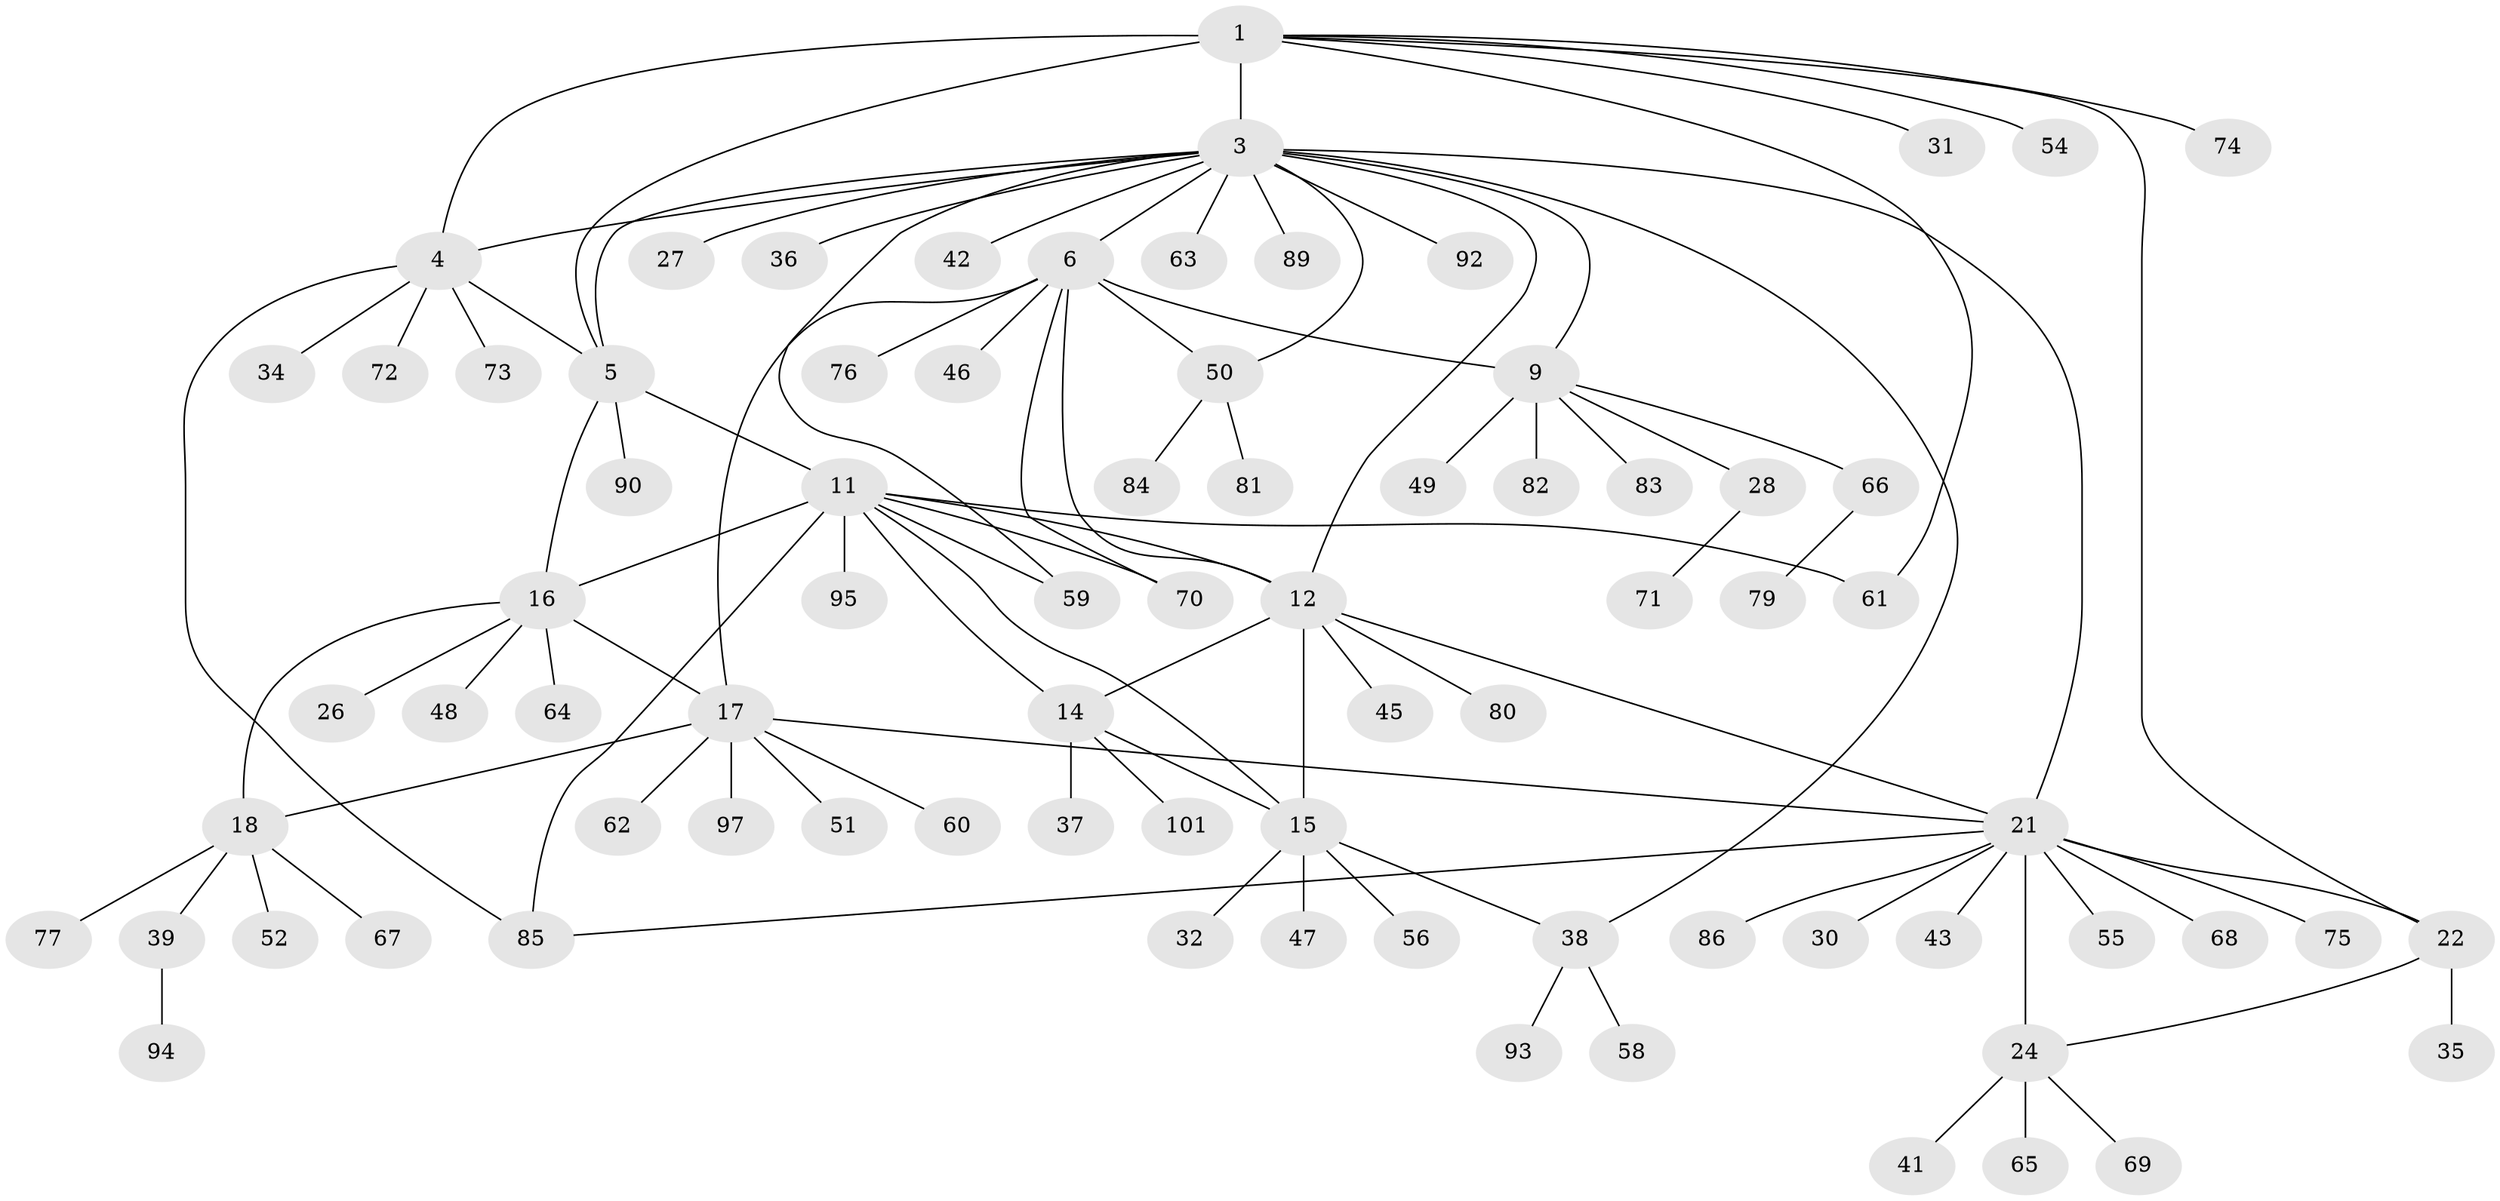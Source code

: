 // Generated by graph-tools (version 1.1) at 2025/52/02/27/25 19:52:19]
// undirected, 78 vertices, 100 edges
graph export_dot {
graph [start="1"]
  node [color=gray90,style=filled];
  1 [super="+2"];
  3 [super="+8"];
  4 [super="+29"];
  5 [super="+40"];
  6 [super="+7"];
  9 [super="+10"];
  11 [super="+53"];
  12 [super="+13"];
  14 [super="+33"];
  15 [super="+44"];
  16 [super="+88"];
  17 [super="+20"];
  18 [super="+19"];
  21 [super="+23"];
  22;
  24 [super="+25"];
  26;
  27;
  28;
  30;
  31;
  32;
  34;
  35;
  36;
  37;
  38 [super="+100"];
  39;
  41;
  42;
  43 [super="+91"];
  45;
  46;
  47;
  48 [super="+57"];
  49;
  50 [super="+98"];
  51;
  52;
  54;
  55;
  56;
  58;
  59;
  60;
  61 [super="+102"];
  62;
  63;
  64;
  65;
  66;
  67;
  68;
  69;
  70;
  71;
  72 [super="+78"];
  73;
  74 [super="+87"];
  75;
  76;
  77;
  79 [super="+99"];
  80;
  81;
  82 [super="+103"];
  83;
  84;
  85 [super="+96"];
  86;
  89;
  90;
  92;
  93;
  94;
  95;
  97;
  101;
  1 -- 3 [weight=2];
  1 -- 4 [weight=2];
  1 -- 5 [weight=2];
  1 -- 22;
  1 -- 31;
  1 -- 54;
  1 -- 61;
  1 -- 74;
  3 -- 4;
  3 -- 5;
  3 -- 27;
  3 -- 36;
  3 -- 50;
  3 -- 59;
  3 -- 89;
  3 -- 92;
  3 -- 12;
  3 -- 6 [weight=2];
  3 -- 9 [weight=2];
  3 -- 42;
  3 -- 21;
  3 -- 63;
  3 -- 38;
  4 -- 5;
  4 -- 34;
  4 -- 72;
  4 -- 73;
  4 -- 85;
  5 -- 16;
  5 -- 90;
  5 -- 11;
  6 -- 9 [weight=4];
  6 -- 46;
  6 -- 50;
  6 -- 12;
  6 -- 17;
  6 -- 70;
  6 -- 76;
  9 -- 28;
  9 -- 49;
  9 -- 66;
  9 -- 83;
  9 -- 82;
  11 -- 12 [weight=2];
  11 -- 14;
  11 -- 15;
  11 -- 16;
  11 -- 59;
  11 -- 70;
  11 -- 95;
  11 -- 61;
  11 -- 85;
  12 -- 14 [weight=2];
  12 -- 15 [weight=2];
  12 -- 45;
  12 -- 80;
  12 -- 21;
  14 -- 15;
  14 -- 37;
  14 -- 101;
  15 -- 32;
  15 -- 38;
  15 -- 56;
  15 -- 47;
  16 -- 17 [weight=2];
  16 -- 18 [weight=2];
  16 -- 26;
  16 -- 48;
  16 -- 64;
  17 -- 18 [weight=4];
  17 -- 60;
  17 -- 21;
  17 -- 97;
  17 -- 51;
  17 -- 62;
  18 -- 67;
  18 -- 52;
  18 -- 39;
  18 -- 77;
  21 -- 22 [weight=2];
  21 -- 24 [weight=4];
  21 -- 30;
  21 -- 55;
  21 -- 68;
  21 -- 75;
  21 -- 43;
  21 -- 85;
  21 -- 86;
  22 -- 24 [weight=2];
  22 -- 35;
  24 -- 69;
  24 -- 65;
  24 -- 41;
  28 -- 71;
  38 -- 58;
  38 -- 93;
  39 -- 94;
  50 -- 81;
  50 -- 84;
  66 -- 79;
}

